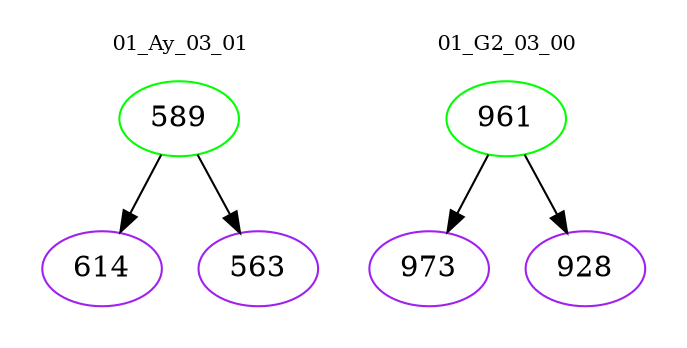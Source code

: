 digraph{
subgraph cluster_0 {
color = white
label = "01_Ay_03_01";
fontsize=10;
T0_589 [label="589", color="green"]
T0_589 -> T0_614 [color="black"]
T0_614 [label="614", color="purple"]
T0_589 -> T0_563 [color="black"]
T0_563 [label="563", color="purple"]
}
subgraph cluster_1 {
color = white
label = "01_G2_03_00";
fontsize=10;
T1_961 [label="961", color="green"]
T1_961 -> T1_973 [color="black"]
T1_973 [label="973", color="purple"]
T1_961 -> T1_928 [color="black"]
T1_928 [label="928", color="purple"]
}
}
